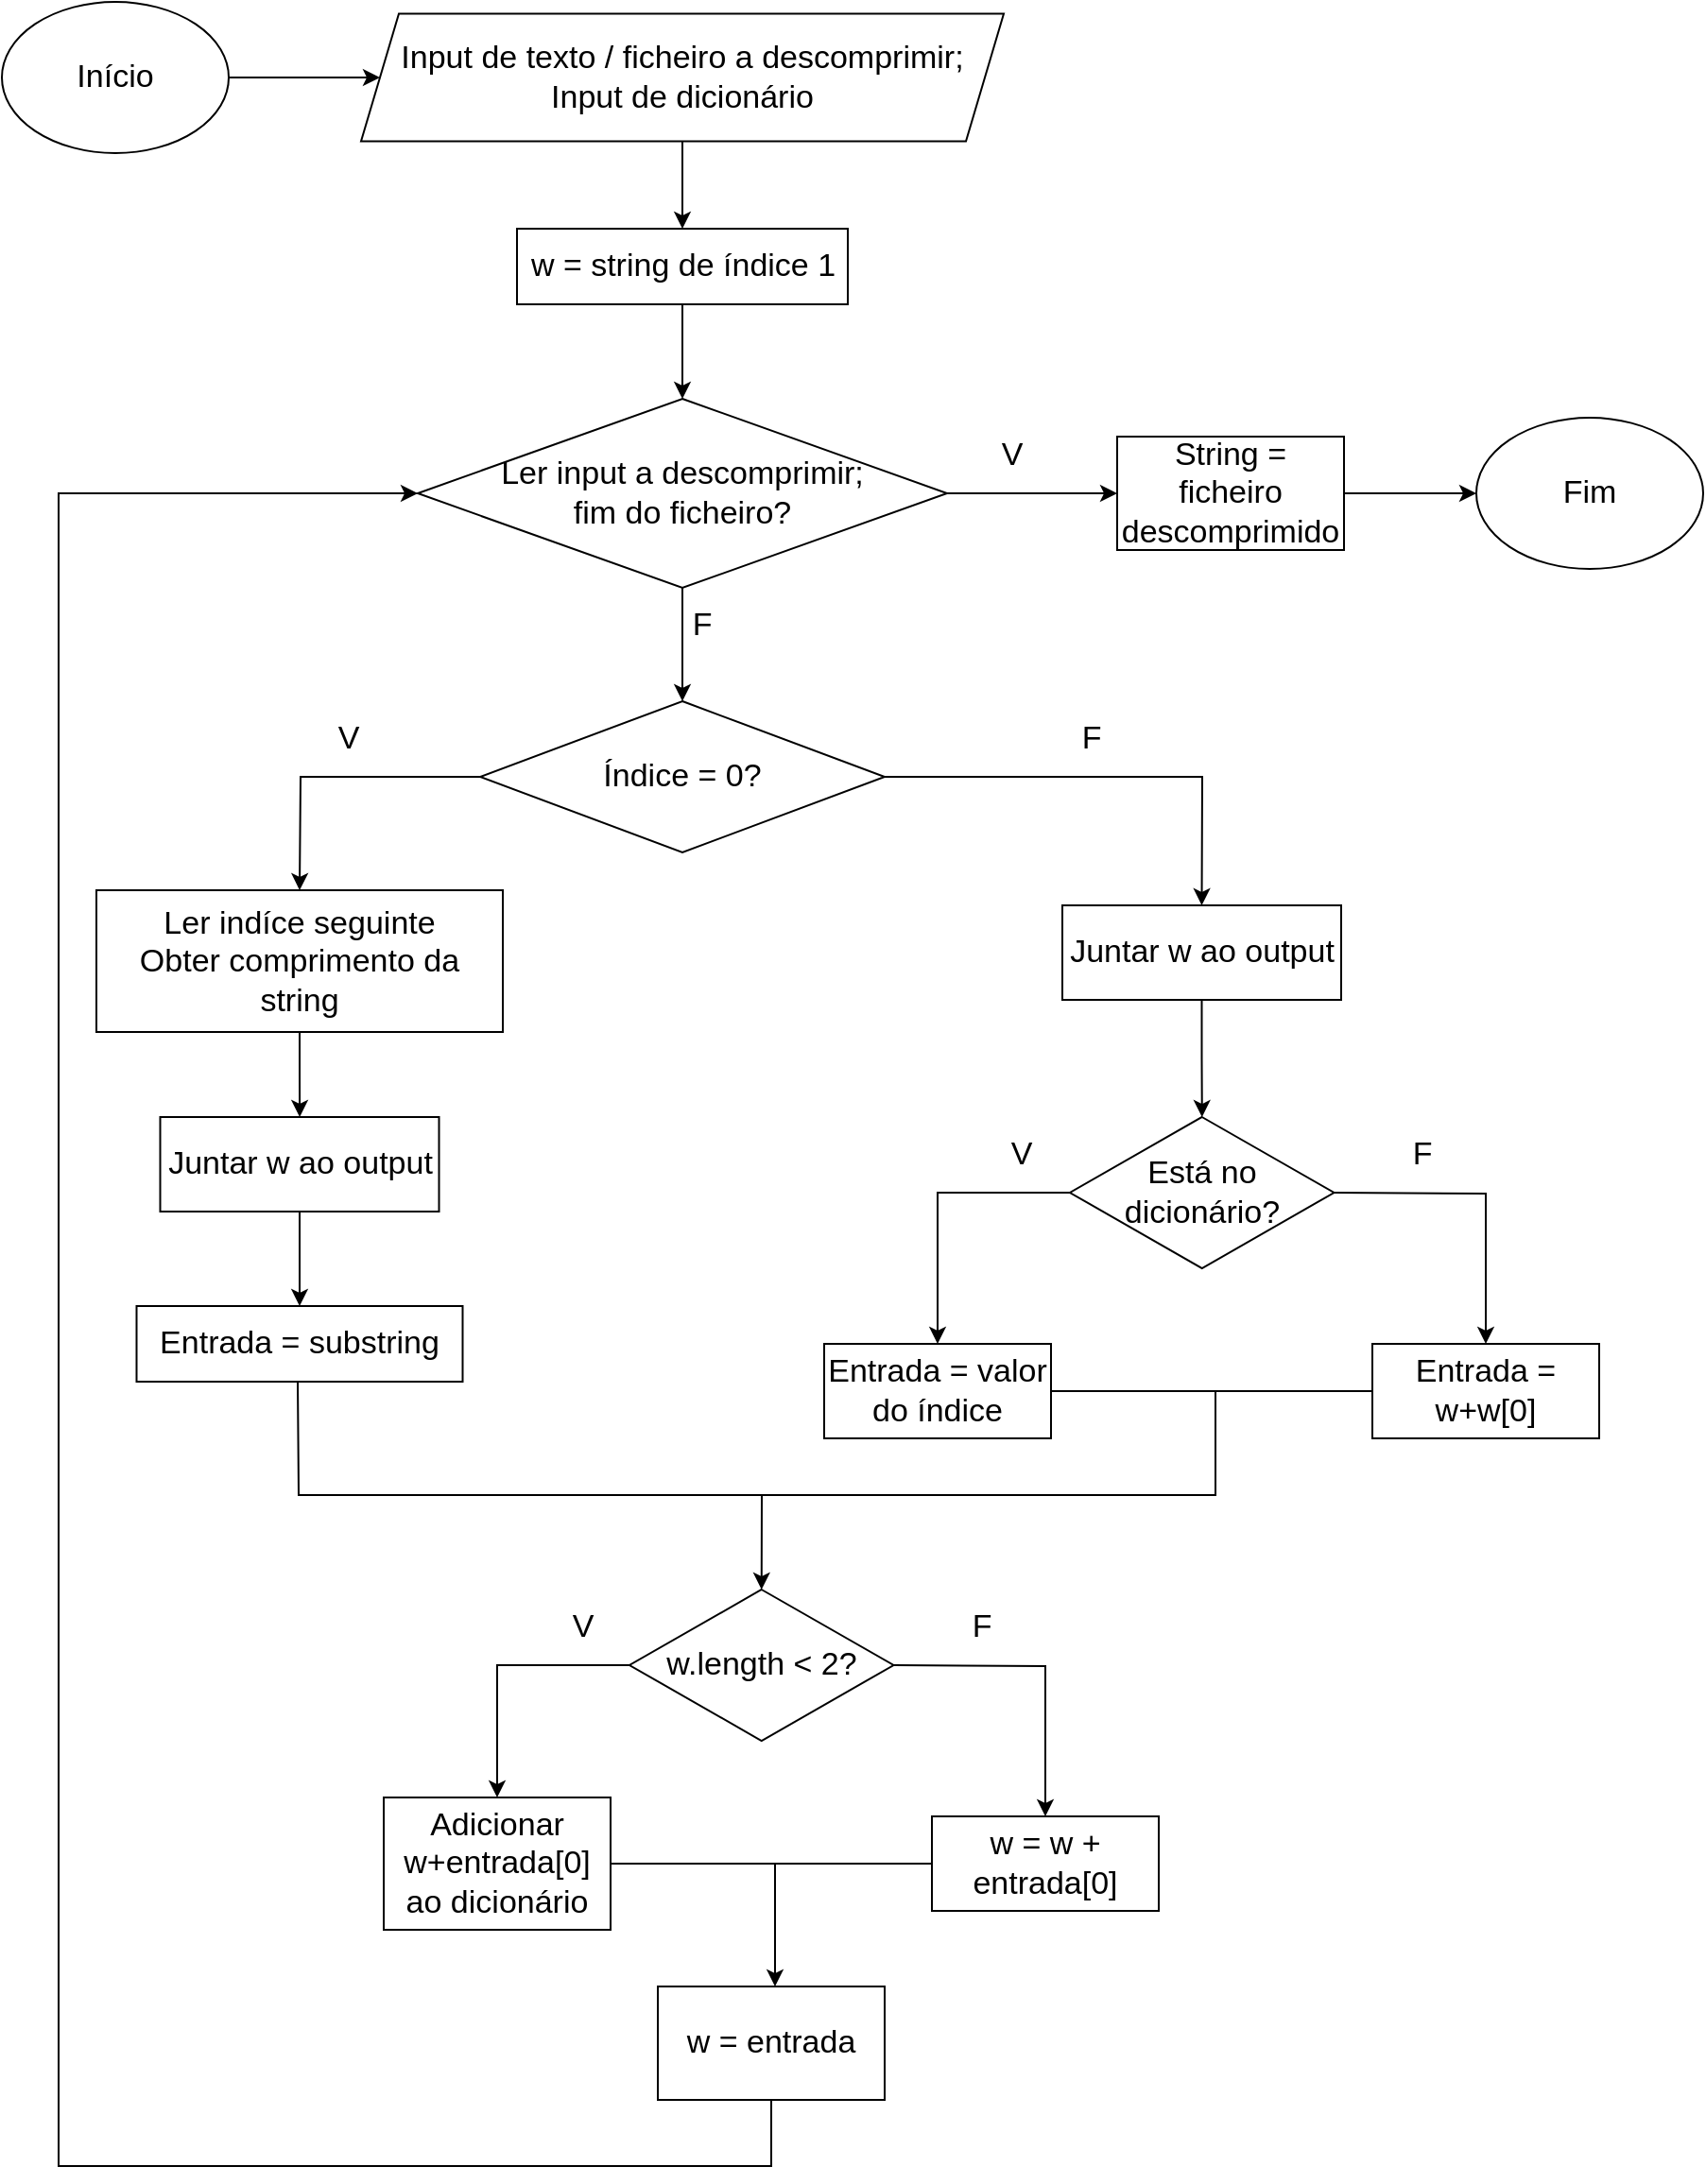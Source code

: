 <mxfile version="16.5.6"><diagram id="e1hYDz1f6KSfIPcbNSw7" name="Page-1"><mxGraphModel dx="3943" dy="1907" grid="1" gridSize="10" guides="1" tooltips="1" connect="1" arrows="1" fold="1" page="1" pageScale="1" pageWidth="827" pageHeight="1169" math="0" shadow="0"><root><mxCell id="0"/><mxCell id="1" parent="0"/><mxCell id="5f4UJ5Vi8Pge2kGO9vO1-1" value="Início" style="ellipse;whiteSpace=wrap;html=1;fontSize=17;" vertex="1" parent="1"><mxGeometry x="414" width="120" height="80" as="geometry"/></mxCell><mxCell id="5f4UJ5Vi8Pge2kGO9vO1-2" value="&lt;div style=&quot;font-size: 17px&quot;&gt;Input de texto / ficheiro a descomprimir;&lt;/div&gt;&lt;div style=&quot;font-size: 17px&quot;&gt;Input de dicionário&lt;br&gt;&lt;/div&gt;" style="shape=parallelogram;perimeter=parallelogramPerimeter;whiteSpace=wrap;html=1;fixedSize=1;fontSize=17;" vertex="1" parent="1"><mxGeometry x="604" y="6.25" width="340" height="67.5" as="geometry"/></mxCell><mxCell id="5f4UJ5Vi8Pge2kGO9vO1-3" value="" style="endArrow=classic;html=1;rounded=0;fontSize=17;exitX=1;exitY=0.5;exitDx=0;exitDy=0;" edge="1" parent="1" source="5f4UJ5Vi8Pge2kGO9vO1-1" target="5f4UJ5Vi8Pge2kGO9vO1-2"><mxGeometry width="50" height="50" relative="1" as="geometry"><mxPoint x="564" y="132.5" as="sourcePoint"/><mxPoint x="604" y="132.5" as="targetPoint"/></mxGeometry></mxCell><mxCell id="5f4UJ5Vi8Pge2kGO9vO1-5" value="w = string de índice 1" style="rounded=0;whiteSpace=wrap;html=1;fontSize=17;" vertex="1" parent="1"><mxGeometry x="686.5" y="120" width="175" height="40" as="geometry"/></mxCell><mxCell id="5f4UJ5Vi8Pge2kGO9vO1-6" value="" style="endArrow=classic;html=1;rounded=0;fontSize=17;exitX=0.5;exitY=1;exitDx=0;exitDy=0;entryX=0.5;entryY=0;entryDx=0;entryDy=0;" edge="1" parent="1" source="5f4UJ5Vi8Pge2kGO9vO1-2" target="5f4UJ5Vi8Pge2kGO9vO1-5"><mxGeometry width="50" height="50" relative="1" as="geometry"><mxPoint x="754" y="270" as="sourcePoint"/><mxPoint x="804" y="220" as="targetPoint"/></mxGeometry></mxCell><mxCell id="5f4UJ5Vi8Pge2kGO9vO1-7" value="" style="endArrow=classic;html=1;rounded=0;fontSize=17;exitX=0.5;exitY=1;exitDx=0;exitDy=0;" edge="1" parent="1" source="5f4UJ5Vi8Pge2kGO9vO1-5" target="5f4UJ5Vi8Pge2kGO9vO1-8"><mxGeometry width="50" height="50" relative="1" as="geometry"><mxPoint x="784" y="83.75" as="sourcePoint"/><mxPoint x="774" y="200" as="targetPoint"/></mxGeometry></mxCell><mxCell id="5f4UJ5Vi8Pge2kGO9vO1-8" value="&lt;div&gt;Ler input a descomprimir;&lt;/div&gt;&lt;div&gt;fim do ficheiro?&lt;/div&gt;" style="rhombus;whiteSpace=wrap;html=1;fontSize=17;" vertex="1" parent="1"><mxGeometry x="634" y="210" width="280" height="100" as="geometry"/></mxCell><mxCell id="5f4UJ5Vi8Pge2kGO9vO1-10" value="F" style="endArrow=classic;html=1;rounded=0;fontSize=17;exitX=0.5;exitY=1;exitDx=0;exitDy=0;entryX=0.5;entryY=0;entryDx=0;entryDy=0;" edge="1" parent="1" source="5f4UJ5Vi8Pge2kGO9vO1-8" target="5f4UJ5Vi8Pge2kGO9vO1-17"><mxGeometry x="-0.333" y="10" width="50" height="50" relative="1" as="geometry"><mxPoint x="764" y="390" as="sourcePoint"/><mxPoint x="774" y="370" as="targetPoint"/><mxPoint as="offset"/></mxGeometry></mxCell><mxCell id="5f4UJ5Vi8Pge2kGO9vO1-11" value="V" style="endArrow=classic;html=1;rounded=0;fontSize=17;exitX=1;exitY=0.5;exitDx=0;exitDy=0;entryX=0;entryY=0.5;entryDx=0;entryDy=0;" edge="1" parent="1" source="5f4UJ5Vi8Pge2kGO9vO1-8" target="5f4UJ5Vi8Pge2kGO9vO1-12"><mxGeometry x="-0.25" y="20" width="50" height="50" relative="1" as="geometry"><mxPoint x="584" y="330" as="sourcePoint"/><mxPoint x="994" y="260" as="targetPoint"/><mxPoint as="offset"/></mxGeometry></mxCell><mxCell id="5f4UJ5Vi8Pge2kGO9vO1-12" value="String = ficheiro descomprimido" style="rounded=0;whiteSpace=wrap;html=1;fontSize=17;" vertex="1" parent="1"><mxGeometry x="1004" y="230" width="120" height="60" as="geometry"/></mxCell><mxCell id="5f4UJ5Vi8Pge2kGO9vO1-15" value="" style="endArrow=classic;html=1;rounded=0;fontSize=17;exitX=1;exitY=0.5;exitDx=0;exitDy=0;entryX=0;entryY=0.5;entryDx=0;entryDy=0;" edge="1" parent="1" source="5f4UJ5Vi8Pge2kGO9vO1-12" target="5f4UJ5Vi8Pge2kGO9vO1-16"><mxGeometry x="-0.25" y="20" width="50" height="50" relative="1" as="geometry"><mxPoint x="924" y="270" as="sourcePoint"/><mxPoint x="1194" y="260" as="targetPoint"/><mxPoint as="offset"/></mxGeometry></mxCell><mxCell id="5f4UJ5Vi8Pge2kGO9vO1-16" value="Fim" style="ellipse;whiteSpace=wrap;html=1;fontSize=17;" vertex="1" parent="1"><mxGeometry x="1194" y="220" width="120" height="80" as="geometry"/></mxCell><mxCell id="5f4UJ5Vi8Pge2kGO9vO1-17" value="Índice = 0?" style="rhombus;whiteSpace=wrap;html=1;fontSize=17;" vertex="1" parent="1"><mxGeometry x="667" y="370" width="214" height="80" as="geometry"/></mxCell><mxCell id="5f4UJ5Vi8Pge2kGO9vO1-18" value="V" style="endArrow=classic;html=1;rounded=0;fontSize=17;exitX=0;exitY=0.5;exitDx=0;exitDy=0;entryX=0.5;entryY=0;entryDx=0;entryDy=0;" edge="1" parent="1" source="5f4UJ5Vi8Pge2kGO9vO1-17" target="5f4UJ5Vi8Pge2kGO9vO1-21"><mxGeometry x="-0.096" y="-20" width="50" height="50" relative="1" as="geometry"><mxPoint x="584" y="490" as="sourcePoint"/><mxPoint x="554" y="410" as="targetPoint"/><Array as="points"><mxPoint x="572" y="410"/></Array><mxPoint as="offset"/></mxGeometry></mxCell><mxCell id="5f4UJ5Vi8Pge2kGO9vO1-19" value="F" style="endArrow=classic;html=1;rounded=0;fontSize=17;exitX=1;exitY=0.5;exitDx=0;exitDy=0;entryX=0.5;entryY=0;entryDx=0;entryDy=0;" edge="1" parent="1" source="5f4UJ5Vi8Pge2kGO9vO1-17" target="X2ec77CrH8ZpT-uEsy_W-2"><mxGeometry x="-0.075" y="20" width="50" height="50" relative="1" as="geometry"><mxPoint x="677" y="420" as="sourcePoint"/><mxPoint x="985" y="480" as="targetPoint"/><mxPoint as="offset"/><Array as="points"><mxPoint x="1049" y="410"/></Array></mxGeometry></mxCell><mxCell id="5f4UJ5Vi8Pge2kGO9vO1-23" value="" style="edgeStyle=orthogonalEdgeStyle;rounded=0;orthogonalLoop=1;jettySize=auto;html=1;fontSize=17;" edge="1" parent="1" source="5f4UJ5Vi8Pge2kGO9vO1-21" target="5f4UJ5Vi8Pge2kGO9vO1-22"><mxGeometry relative="1" as="geometry"/></mxCell><mxCell id="5f4UJ5Vi8Pge2kGO9vO1-21" value="&lt;div&gt;Ler indíce seguinte&lt;/div&gt;&lt;div&gt;Obter comprimento da string&lt;br&gt;&lt;/div&gt;" style="rounded=0;whiteSpace=wrap;html=1;fontSize=17;" vertex="1" parent="1"><mxGeometry x="464" y="470" width="215" height="75" as="geometry"/></mxCell><mxCell id="5f4UJ5Vi8Pge2kGO9vO1-25" value="" style="edgeStyle=orthogonalEdgeStyle;rounded=0;orthogonalLoop=1;jettySize=auto;html=1;fontSize=17;" edge="1" parent="1" source="5f4UJ5Vi8Pge2kGO9vO1-22" target="5f4UJ5Vi8Pge2kGO9vO1-24"><mxGeometry relative="1" as="geometry"/></mxCell><mxCell id="5f4UJ5Vi8Pge2kGO9vO1-22" value="Juntar w ao output" style="whiteSpace=wrap;html=1;fontSize=17;rounded=0;" vertex="1" parent="1"><mxGeometry x="497.75" y="590" width="147.5" height="50" as="geometry"/></mxCell><mxCell id="5f4UJ5Vi8Pge2kGO9vO1-24" value="Entrada = substring" style="whiteSpace=wrap;html=1;fontSize=17;rounded=0;" vertex="1" parent="1"><mxGeometry x="485.25" y="690" width="172.5" height="40" as="geometry"/></mxCell><mxCell id="5f4UJ5Vi8Pge2kGO9vO1-32" value="w = entrada" style="whiteSpace=wrap;html=1;fontSize=17;" vertex="1" parent="1"><mxGeometry x="761" y="1050" width="120" height="60" as="geometry"/></mxCell><mxCell id="5f4UJ5Vi8Pge2kGO9vO1-37" value="" style="endArrow=classic;html=1;rounded=0;fontSize=17;exitX=0.5;exitY=1;exitDx=0;exitDy=0;entryX=0;entryY=0.5;entryDx=0;entryDy=0;" edge="1" parent="1" source="5f4UJ5Vi8Pge2kGO9vO1-32" target="5f4UJ5Vi8Pge2kGO9vO1-8"><mxGeometry width="50" height="50" relative="1" as="geometry"><mxPoint x="677.0" y="945" as="sourcePoint"/><mxPoint x="314" y="260" as="targetPoint"/><Array as="points"><mxPoint x="821" y="1145"/><mxPoint x="444" y="1145"/><mxPoint x="444" y="260"/></Array></mxGeometry></mxCell><mxCell id="X2ec77CrH8ZpT-uEsy_W-7" value="" style="edgeStyle=orthogonalEdgeStyle;rounded=0;orthogonalLoop=1;jettySize=auto;html=1;fontSize=17;" edge="1" parent="1" source="X2ec77CrH8ZpT-uEsy_W-2" target="X2ec77CrH8ZpT-uEsy_W-6"><mxGeometry relative="1" as="geometry"/></mxCell><mxCell id="X2ec77CrH8ZpT-uEsy_W-2" value="Juntar w ao output" style="whiteSpace=wrap;html=1;fontSize=17;rounded=0;" vertex="1" parent="1"><mxGeometry x="975" y="478" width="147.5" height="50" as="geometry"/></mxCell><mxCell id="X2ec77CrH8ZpT-uEsy_W-6" value="Está no dicionário?" style="rhombus;whiteSpace=wrap;html=1;fontSize=17;rounded=0;" vertex="1" parent="1"><mxGeometry x="979" y="590" width="139.75" height="80" as="geometry"/></mxCell><mxCell id="X2ec77CrH8ZpT-uEsy_W-8" value="V" style="edgeStyle=orthogonalEdgeStyle;rounded=0;orthogonalLoop=1;jettySize=auto;html=1;fontSize=17;exitX=0;exitY=0.5;exitDx=0;exitDy=0;entryX=0.5;entryY=0;entryDx=0;entryDy=0;" edge="1" parent="1" source="X2ec77CrH8ZpT-uEsy_W-6" target="X2ec77CrH8ZpT-uEsy_W-11"><mxGeometry x="-0.644" y="-20" relative="1" as="geometry"><mxPoint x="968.21" y="630" as="sourcePoint"/><mxPoint x="892.287" y="700" as="targetPoint"/><mxPoint as="offset"/></mxGeometry></mxCell><mxCell id="X2ec77CrH8ZpT-uEsy_W-9" value="F" style="edgeStyle=orthogonalEdgeStyle;rounded=0;orthogonalLoop=1;jettySize=auto;html=1;fontSize=17;entryX=0.5;entryY=0;entryDx=0;entryDy=0;" edge="1" parent="1" target="X2ec77CrH8ZpT-uEsy_W-12"><mxGeometry x="-0.431" y="20" relative="1" as="geometry"><mxPoint x="1119" y="630" as="sourcePoint"/><mxPoint x="1205.21" y="700" as="targetPoint"/><mxPoint as="offset"/></mxGeometry></mxCell><mxCell id="X2ec77CrH8ZpT-uEsy_W-11" value="Entrada = valor do índice" style="whiteSpace=wrap;html=1;fontSize=17;" vertex="1" parent="1"><mxGeometry x="849" y="710" width="120" height="50" as="geometry"/></mxCell><mxCell id="X2ec77CrH8ZpT-uEsy_W-12" value="Entrada = w+w[0]" style="whiteSpace=wrap;html=1;fontSize=17;" vertex="1" parent="1"><mxGeometry x="1139" y="710" width="120" height="50" as="geometry"/></mxCell><mxCell id="X2ec77CrH8ZpT-uEsy_W-13" value="" style="endArrow=none;html=1;rounded=0;fontSize=17;entryX=0;entryY=0.5;entryDx=0;entryDy=0;exitX=1;exitY=0.5;exitDx=0;exitDy=0;" edge="1" parent="1" source="X2ec77CrH8ZpT-uEsy_W-11" target="X2ec77CrH8ZpT-uEsy_W-12"><mxGeometry width="50" height="50" relative="1" as="geometry"><mxPoint x="946.0" y="730" as="sourcePoint"/><mxPoint x="1139.0" y="730" as="targetPoint"/></mxGeometry></mxCell><mxCell id="X2ec77CrH8ZpT-uEsy_W-14" value="" style="endArrow=classic;html=1;rounded=0;fontSize=17;exitX=0;exitY=0.5;exitDx=0;exitDy=0;entryX=0.5;entryY=0;entryDx=0;entryDy=0;" edge="1" parent="1" source="X2ec77CrH8ZpT-uEsy_W-12" target="X2ec77CrH8ZpT-uEsy_W-15"><mxGeometry width="50" height="50" relative="1" as="geometry"><mxPoint x="1139.0" y="730" as="sourcePoint"/><mxPoint x="814" y="790" as="targetPoint"/><Array as="points"><mxPoint x="1056" y="735"/><mxPoint x="1056" y="790"/><mxPoint x="816" y="790"/></Array></mxGeometry></mxCell><mxCell id="X2ec77CrH8ZpT-uEsy_W-15" value="w.length &amp;lt; 2?" style="rhombus;whiteSpace=wrap;html=1;fontSize=17;rounded=0;" vertex="1" parent="1"><mxGeometry x="746" y="840" width="139.75" height="80" as="geometry"/></mxCell><mxCell id="X2ec77CrH8ZpT-uEsy_W-16" value="V" style="edgeStyle=orthogonalEdgeStyle;rounded=0;orthogonalLoop=1;jettySize=auto;html=1;fontSize=17;exitX=0;exitY=0.5;exitDx=0;exitDy=0;entryX=0.5;entryY=0;entryDx=0;entryDy=0;" edge="1" parent="1" source="X2ec77CrH8ZpT-uEsy_W-15" target="X2ec77CrH8ZpT-uEsy_W-18"><mxGeometry x="-0.644" y="-20" relative="1" as="geometry"><mxPoint x="735.21" y="880" as="sourcePoint"/><mxPoint x="659.287" y="950" as="targetPoint"/><mxPoint as="offset"/></mxGeometry></mxCell><mxCell id="X2ec77CrH8ZpT-uEsy_W-17" value="F" style="edgeStyle=orthogonalEdgeStyle;rounded=0;orthogonalLoop=1;jettySize=auto;html=1;fontSize=17;entryX=0.5;entryY=0;entryDx=0;entryDy=0;" edge="1" parent="1" target="X2ec77CrH8ZpT-uEsy_W-19"><mxGeometry x="-0.431" y="20" relative="1" as="geometry"><mxPoint x="886" y="880" as="sourcePoint"/><mxPoint x="972.21" y="950" as="targetPoint"/><mxPoint as="offset"/></mxGeometry></mxCell><mxCell id="X2ec77CrH8ZpT-uEsy_W-18" value="Adicionar w+entrada[0] ao dicionário" style="whiteSpace=wrap;html=1;fontSize=17;" vertex="1" parent="1"><mxGeometry x="616" y="950" width="120" height="70" as="geometry"/></mxCell><mxCell id="X2ec77CrH8ZpT-uEsy_W-19" value="w = w + entrada[0]" style="whiteSpace=wrap;html=1;fontSize=17;" vertex="1" parent="1"><mxGeometry x="906" y="960" width="120" height="50" as="geometry"/></mxCell><mxCell id="X2ec77CrH8ZpT-uEsy_W-20" value="" style="endArrow=none;html=1;rounded=0;fontSize=17;entryX=0;entryY=0.5;entryDx=0;entryDy=0;exitX=1;exitY=0.5;exitDx=0;exitDy=0;" edge="1" parent="1" source="X2ec77CrH8ZpT-uEsy_W-18" target="X2ec77CrH8ZpT-uEsy_W-19"><mxGeometry width="50" height="50" relative="1" as="geometry"><mxPoint x="713.0" y="980" as="sourcePoint"/><mxPoint x="906.0" y="980" as="targetPoint"/></mxGeometry></mxCell><mxCell id="X2ec77CrH8ZpT-uEsy_W-21" value="" style="endArrow=classic;html=1;rounded=0;fontSize=17;exitX=0;exitY=0.5;exitDx=0;exitDy=0;" edge="1" parent="1" source="X2ec77CrH8ZpT-uEsy_W-19"><mxGeometry width="50" height="50" relative="1" as="geometry"><mxPoint x="906.0" y="980" as="sourcePoint"/><mxPoint x="823" y="1050" as="targetPoint"/><Array as="points"><mxPoint x="823" y="985"/></Array></mxGeometry></mxCell><mxCell id="X2ec77CrH8ZpT-uEsy_W-23" value="" style="endArrow=none;html=1;rounded=0;fontSize=17;exitX=0.5;exitY=1;exitDx=0;exitDy=0;" edge="1" parent="1"><mxGeometry width="50" height="50" relative="1" as="geometry"><mxPoint x="570.5" y="730" as="sourcePoint"/><mxPoint x="834" y="790" as="targetPoint"/><Array as="points"><mxPoint x="571" y="790"/></Array></mxGeometry></mxCell></root></mxGraphModel></diagram></mxfile>